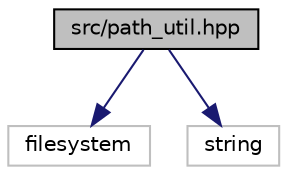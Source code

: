 digraph "src/path_util.hpp"
{
 // LATEX_PDF_SIZE
  edge [fontname="Helvetica",fontsize="10",labelfontname="Helvetica",labelfontsize="10"];
  node [fontname="Helvetica",fontsize="10",shape=record];
  Node1 [label="src/path_util.hpp",height=0.2,width=0.4,color="black", fillcolor="grey75", style="filled", fontcolor="black",tooltip="Получает путь к каталогу пользователя."];
  Node1 -> Node2 [color="midnightblue",fontsize="10",style="solid"];
  Node2 [label="filesystem",height=0.2,width=0.4,color="grey75", fillcolor="white", style="filled",tooltip=" "];
  Node1 -> Node3 [color="midnightblue",fontsize="10",style="solid"];
  Node3 [label="string",height=0.2,width=0.4,color="grey75", fillcolor="white", style="filled",tooltip=" "];
}
